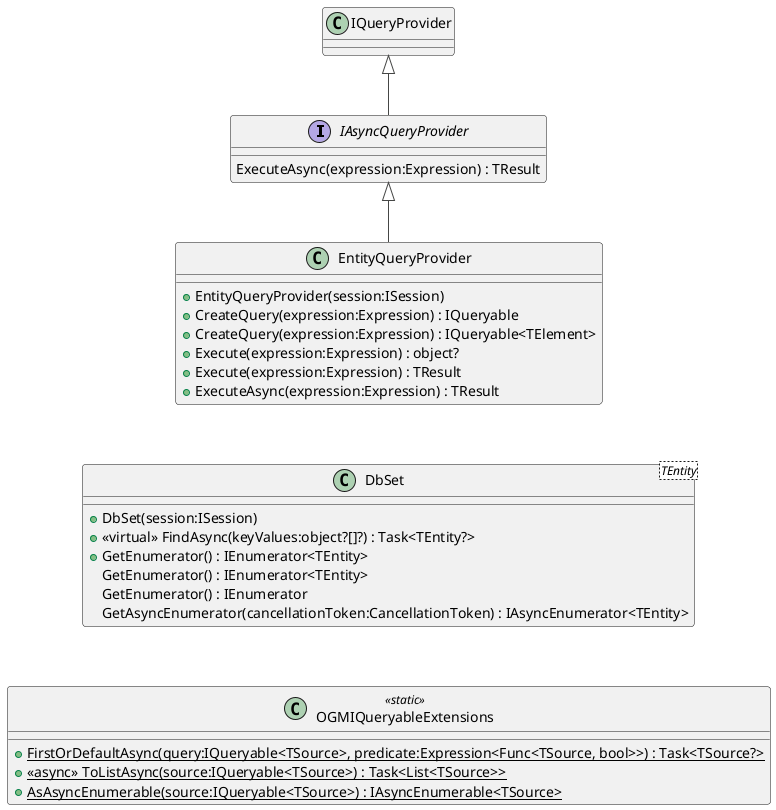 @startuml QueryProvider
!theme vibrant

interface IAsyncQueryProvider {
    ExecuteAsync(expression:Expression) : TResult
}
IQueryProvider <|-- IAsyncQueryProvider

class EntityQueryProvider {
    + EntityQueryProvider(session:ISession)
    + CreateQuery(expression:Expression) : IQueryable
    + CreateQuery(expression:Expression) : IQueryable<TElement>
    + Execute(expression:Expression) : object?
    + Execute(expression:Expression) : TResult
    + ExecuteAsync(expression:Expression) : TResult
}
IAsyncQueryProvider <|-- EntityQueryProvider

class "DbSet"<TEntity> {
    + DbSet(session:ISession)
    + <<virtual>> FindAsync(keyValues:object?[]?) : Task<TEntity?>
    + GetEnumerator() : IEnumerator<TEntity>
    GetEnumerator() : IEnumerator<TEntity>
    GetEnumerator() : IEnumerator
    GetAsyncEnumerator(cancellationToken:CancellationToken) : IAsyncEnumerator<TEntity>
}

class OGMIQueryableExtensions <<static>> {
    + {static} FirstOrDefaultAsync(query:IQueryable<TSource>, predicate:Expression<Func<TSource, bool>>) : Task<TSource?>
    + {static} <<async>> ToListAsync(source:IQueryable<TSource>) : Task<List<TSource>>
    + {static} AsAsyncEnumerable(source:IQueryable<TSource>) : IAsyncEnumerable<TSource>
}

DbSet -[hidden]-> OGMIQueryableExtensions
EntityQueryProvider -[hidden]-> DbSet

@enduml